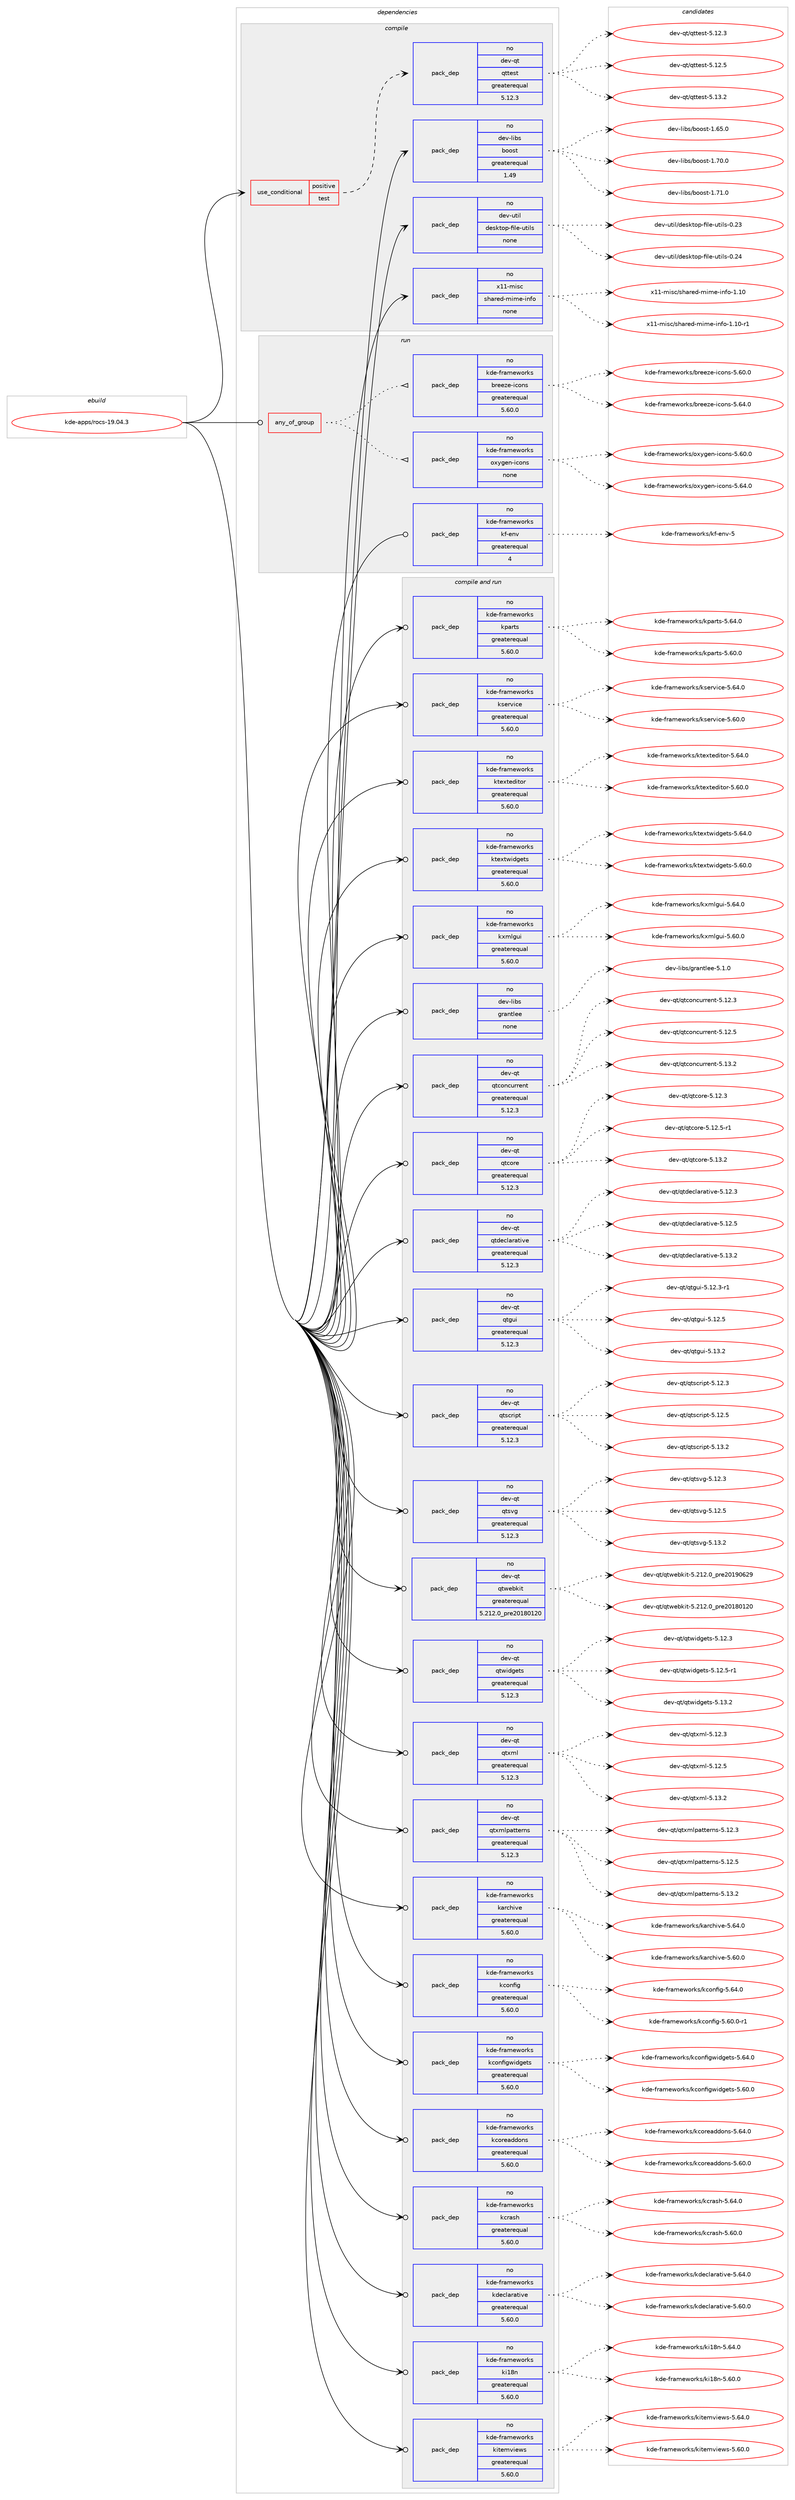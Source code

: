 digraph prolog {

# *************
# Graph options
# *************

newrank=true;
concentrate=true;
compound=true;
graph [rankdir=LR,fontname=Helvetica,fontsize=10,ranksep=1.5];#, ranksep=2.5, nodesep=0.2];
edge  [arrowhead=vee];
node  [fontname=Helvetica,fontsize=10];

# **********
# The ebuild
# **********

subgraph cluster_leftcol {
color=gray;
rank=same;
label=<<i>ebuild</i>>;
id [label="kde-apps/rocs-19.04.3", color=red, width=4, href="../kde-apps/rocs-19.04.3.svg"];
}

# ****************
# The dependencies
# ****************

subgraph cluster_midcol {
color=gray;
label=<<i>dependencies</i>>;
subgraph cluster_compile {
fillcolor="#eeeeee";
style=filled;
label=<<i>compile</i>>;
subgraph cond186994 {
dependency762893 [label=<<TABLE BORDER="0" CELLBORDER="1" CELLSPACING="0" CELLPADDING="4"><TR><TD ROWSPAN="3" CELLPADDING="10">use_conditional</TD></TR><TR><TD>positive</TD></TR><TR><TD>test</TD></TR></TABLE>>, shape=none, color=red];
subgraph pack562805 {
dependency762894 [label=<<TABLE BORDER="0" CELLBORDER="1" CELLSPACING="0" CELLPADDING="4" WIDTH="220"><TR><TD ROWSPAN="6" CELLPADDING="30">pack_dep</TD></TR><TR><TD WIDTH="110">no</TD></TR><TR><TD>dev-qt</TD></TR><TR><TD>qttest</TD></TR><TR><TD>greaterequal</TD></TR><TR><TD>5.12.3</TD></TR></TABLE>>, shape=none, color=blue];
}
dependency762893:e -> dependency762894:w [weight=20,style="dashed",arrowhead="vee"];
}
id:e -> dependency762893:w [weight=20,style="solid",arrowhead="vee"];
subgraph pack562806 {
dependency762895 [label=<<TABLE BORDER="0" CELLBORDER="1" CELLSPACING="0" CELLPADDING="4" WIDTH="220"><TR><TD ROWSPAN="6" CELLPADDING="30">pack_dep</TD></TR><TR><TD WIDTH="110">no</TD></TR><TR><TD>dev-libs</TD></TR><TR><TD>boost</TD></TR><TR><TD>greaterequal</TD></TR><TR><TD>1.49</TD></TR></TABLE>>, shape=none, color=blue];
}
id:e -> dependency762895:w [weight=20,style="solid",arrowhead="vee"];
subgraph pack562807 {
dependency762896 [label=<<TABLE BORDER="0" CELLBORDER="1" CELLSPACING="0" CELLPADDING="4" WIDTH="220"><TR><TD ROWSPAN="6" CELLPADDING="30">pack_dep</TD></TR><TR><TD WIDTH="110">no</TD></TR><TR><TD>dev-util</TD></TR><TR><TD>desktop-file-utils</TD></TR><TR><TD>none</TD></TR><TR><TD></TD></TR></TABLE>>, shape=none, color=blue];
}
id:e -> dependency762896:w [weight=20,style="solid",arrowhead="vee"];
subgraph pack562808 {
dependency762897 [label=<<TABLE BORDER="0" CELLBORDER="1" CELLSPACING="0" CELLPADDING="4" WIDTH="220"><TR><TD ROWSPAN="6" CELLPADDING="30">pack_dep</TD></TR><TR><TD WIDTH="110">no</TD></TR><TR><TD>x11-misc</TD></TR><TR><TD>shared-mime-info</TD></TR><TR><TD>none</TD></TR><TR><TD></TD></TR></TABLE>>, shape=none, color=blue];
}
id:e -> dependency762897:w [weight=20,style="solid",arrowhead="vee"];
}
subgraph cluster_compileandrun {
fillcolor="#eeeeee";
style=filled;
label=<<i>compile and run</i>>;
subgraph pack562809 {
dependency762898 [label=<<TABLE BORDER="0" CELLBORDER="1" CELLSPACING="0" CELLPADDING="4" WIDTH="220"><TR><TD ROWSPAN="6" CELLPADDING="30">pack_dep</TD></TR><TR><TD WIDTH="110">no</TD></TR><TR><TD>dev-libs</TD></TR><TR><TD>grantlee</TD></TR><TR><TD>none</TD></TR><TR><TD></TD></TR></TABLE>>, shape=none, color=blue];
}
id:e -> dependency762898:w [weight=20,style="solid",arrowhead="odotvee"];
subgraph pack562810 {
dependency762899 [label=<<TABLE BORDER="0" CELLBORDER="1" CELLSPACING="0" CELLPADDING="4" WIDTH="220"><TR><TD ROWSPAN="6" CELLPADDING="30">pack_dep</TD></TR><TR><TD WIDTH="110">no</TD></TR><TR><TD>dev-qt</TD></TR><TR><TD>qtconcurrent</TD></TR><TR><TD>greaterequal</TD></TR><TR><TD>5.12.3</TD></TR></TABLE>>, shape=none, color=blue];
}
id:e -> dependency762899:w [weight=20,style="solid",arrowhead="odotvee"];
subgraph pack562811 {
dependency762900 [label=<<TABLE BORDER="0" CELLBORDER="1" CELLSPACING="0" CELLPADDING="4" WIDTH="220"><TR><TD ROWSPAN="6" CELLPADDING="30">pack_dep</TD></TR><TR><TD WIDTH="110">no</TD></TR><TR><TD>dev-qt</TD></TR><TR><TD>qtcore</TD></TR><TR><TD>greaterequal</TD></TR><TR><TD>5.12.3</TD></TR></TABLE>>, shape=none, color=blue];
}
id:e -> dependency762900:w [weight=20,style="solid",arrowhead="odotvee"];
subgraph pack562812 {
dependency762901 [label=<<TABLE BORDER="0" CELLBORDER="1" CELLSPACING="0" CELLPADDING="4" WIDTH="220"><TR><TD ROWSPAN="6" CELLPADDING="30">pack_dep</TD></TR><TR><TD WIDTH="110">no</TD></TR><TR><TD>dev-qt</TD></TR><TR><TD>qtdeclarative</TD></TR><TR><TD>greaterequal</TD></TR><TR><TD>5.12.3</TD></TR></TABLE>>, shape=none, color=blue];
}
id:e -> dependency762901:w [weight=20,style="solid",arrowhead="odotvee"];
subgraph pack562813 {
dependency762902 [label=<<TABLE BORDER="0" CELLBORDER="1" CELLSPACING="0" CELLPADDING="4" WIDTH="220"><TR><TD ROWSPAN="6" CELLPADDING="30">pack_dep</TD></TR><TR><TD WIDTH="110">no</TD></TR><TR><TD>dev-qt</TD></TR><TR><TD>qtgui</TD></TR><TR><TD>greaterequal</TD></TR><TR><TD>5.12.3</TD></TR></TABLE>>, shape=none, color=blue];
}
id:e -> dependency762902:w [weight=20,style="solid",arrowhead="odotvee"];
subgraph pack562814 {
dependency762903 [label=<<TABLE BORDER="0" CELLBORDER="1" CELLSPACING="0" CELLPADDING="4" WIDTH="220"><TR><TD ROWSPAN="6" CELLPADDING="30">pack_dep</TD></TR><TR><TD WIDTH="110">no</TD></TR><TR><TD>dev-qt</TD></TR><TR><TD>qtscript</TD></TR><TR><TD>greaterequal</TD></TR><TR><TD>5.12.3</TD></TR></TABLE>>, shape=none, color=blue];
}
id:e -> dependency762903:w [weight=20,style="solid",arrowhead="odotvee"];
subgraph pack562815 {
dependency762904 [label=<<TABLE BORDER="0" CELLBORDER="1" CELLSPACING="0" CELLPADDING="4" WIDTH="220"><TR><TD ROWSPAN="6" CELLPADDING="30">pack_dep</TD></TR><TR><TD WIDTH="110">no</TD></TR><TR><TD>dev-qt</TD></TR><TR><TD>qtsvg</TD></TR><TR><TD>greaterequal</TD></TR><TR><TD>5.12.3</TD></TR></TABLE>>, shape=none, color=blue];
}
id:e -> dependency762904:w [weight=20,style="solid",arrowhead="odotvee"];
subgraph pack562816 {
dependency762905 [label=<<TABLE BORDER="0" CELLBORDER="1" CELLSPACING="0" CELLPADDING="4" WIDTH="220"><TR><TD ROWSPAN="6" CELLPADDING="30">pack_dep</TD></TR><TR><TD WIDTH="110">no</TD></TR><TR><TD>dev-qt</TD></TR><TR><TD>qtwebkit</TD></TR><TR><TD>greaterequal</TD></TR><TR><TD>5.212.0_pre20180120</TD></TR></TABLE>>, shape=none, color=blue];
}
id:e -> dependency762905:w [weight=20,style="solid",arrowhead="odotvee"];
subgraph pack562817 {
dependency762906 [label=<<TABLE BORDER="0" CELLBORDER="1" CELLSPACING="0" CELLPADDING="4" WIDTH="220"><TR><TD ROWSPAN="6" CELLPADDING="30">pack_dep</TD></TR><TR><TD WIDTH="110">no</TD></TR><TR><TD>dev-qt</TD></TR><TR><TD>qtwidgets</TD></TR><TR><TD>greaterequal</TD></TR><TR><TD>5.12.3</TD></TR></TABLE>>, shape=none, color=blue];
}
id:e -> dependency762906:w [weight=20,style="solid",arrowhead="odotvee"];
subgraph pack562818 {
dependency762907 [label=<<TABLE BORDER="0" CELLBORDER="1" CELLSPACING="0" CELLPADDING="4" WIDTH="220"><TR><TD ROWSPAN="6" CELLPADDING="30">pack_dep</TD></TR><TR><TD WIDTH="110">no</TD></TR><TR><TD>dev-qt</TD></TR><TR><TD>qtxml</TD></TR><TR><TD>greaterequal</TD></TR><TR><TD>5.12.3</TD></TR></TABLE>>, shape=none, color=blue];
}
id:e -> dependency762907:w [weight=20,style="solid",arrowhead="odotvee"];
subgraph pack562819 {
dependency762908 [label=<<TABLE BORDER="0" CELLBORDER="1" CELLSPACING="0" CELLPADDING="4" WIDTH="220"><TR><TD ROWSPAN="6" CELLPADDING="30">pack_dep</TD></TR><TR><TD WIDTH="110">no</TD></TR><TR><TD>dev-qt</TD></TR><TR><TD>qtxmlpatterns</TD></TR><TR><TD>greaterequal</TD></TR><TR><TD>5.12.3</TD></TR></TABLE>>, shape=none, color=blue];
}
id:e -> dependency762908:w [weight=20,style="solid",arrowhead="odotvee"];
subgraph pack562820 {
dependency762909 [label=<<TABLE BORDER="0" CELLBORDER="1" CELLSPACING="0" CELLPADDING="4" WIDTH="220"><TR><TD ROWSPAN="6" CELLPADDING="30">pack_dep</TD></TR><TR><TD WIDTH="110">no</TD></TR><TR><TD>kde-frameworks</TD></TR><TR><TD>karchive</TD></TR><TR><TD>greaterequal</TD></TR><TR><TD>5.60.0</TD></TR></TABLE>>, shape=none, color=blue];
}
id:e -> dependency762909:w [weight=20,style="solid",arrowhead="odotvee"];
subgraph pack562821 {
dependency762910 [label=<<TABLE BORDER="0" CELLBORDER="1" CELLSPACING="0" CELLPADDING="4" WIDTH="220"><TR><TD ROWSPAN="6" CELLPADDING="30">pack_dep</TD></TR><TR><TD WIDTH="110">no</TD></TR><TR><TD>kde-frameworks</TD></TR><TR><TD>kconfig</TD></TR><TR><TD>greaterequal</TD></TR><TR><TD>5.60.0</TD></TR></TABLE>>, shape=none, color=blue];
}
id:e -> dependency762910:w [weight=20,style="solid",arrowhead="odotvee"];
subgraph pack562822 {
dependency762911 [label=<<TABLE BORDER="0" CELLBORDER="1" CELLSPACING="0" CELLPADDING="4" WIDTH="220"><TR><TD ROWSPAN="6" CELLPADDING="30">pack_dep</TD></TR><TR><TD WIDTH="110">no</TD></TR><TR><TD>kde-frameworks</TD></TR><TR><TD>kconfigwidgets</TD></TR><TR><TD>greaterequal</TD></TR><TR><TD>5.60.0</TD></TR></TABLE>>, shape=none, color=blue];
}
id:e -> dependency762911:w [weight=20,style="solid",arrowhead="odotvee"];
subgraph pack562823 {
dependency762912 [label=<<TABLE BORDER="0" CELLBORDER="1" CELLSPACING="0" CELLPADDING="4" WIDTH="220"><TR><TD ROWSPAN="6" CELLPADDING="30">pack_dep</TD></TR><TR><TD WIDTH="110">no</TD></TR><TR><TD>kde-frameworks</TD></TR><TR><TD>kcoreaddons</TD></TR><TR><TD>greaterequal</TD></TR><TR><TD>5.60.0</TD></TR></TABLE>>, shape=none, color=blue];
}
id:e -> dependency762912:w [weight=20,style="solid",arrowhead="odotvee"];
subgraph pack562824 {
dependency762913 [label=<<TABLE BORDER="0" CELLBORDER="1" CELLSPACING="0" CELLPADDING="4" WIDTH="220"><TR><TD ROWSPAN="6" CELLPADDING="30">pack_dep</TD></TR><TR><TD WIDTH="110">no</TD></TR><TR><TD>kde-frameworks</TD></TR><TR><TD>kcrash</TD></TR><TR><TD>greaterequal</TD></TR><TR><TD>5.60.0</TD></TR></TABLE>>, shape=none, color=blue];
}
id:e -> dependency762913:w [weight=20,style="solid",arrowhead="odotvee"];
subgraph pack562825 {
dependency762914 [label=<<TABLE BORDER="0" CELLBORDER="1" CELLSPACING="0" CELLPADDING="4" WIDTH="220"><TR><TD ROWSPAN="6" CELLPADDING="30">pack_dep</TD></TR><TR><TD WIDTH="110">no</TD></TR><TR><TD>kde-frameworks</TD></TR><TR><TD>kdeclarative</TD></TR><TR><TD>greaterequal</TD></TR><TR><TD>5.60.0</TD></TR></TABLE>>, shape=none, color=blue];
}
id:e -> dependency762914:w [weight=20,style="solid",arrowhead="odotvee"];
subgraph pack562826 {
dependency762915 [label=<<TABLE BORDER="0" CELLBORDER="1" CELLSPACING="0" CELLPADDING="4" WIDTH="220"><TR><TD ROWSPAN="6" CELLPADDING="30">pack_dep</TD></TR><TR><TD WIDTH="110">no</TD></TR><TR><TD>kde-frameworks</TD></TR><TR><TD>ki18n</TD></TR><TR><TD>greaterequal</TD></TR><TR><TD>5.60.0</TD></TR></TABLE>>, shape=none, color=blue];
}
id:e -> dependency762915:w [weight=20,style="solid",arrowhead="odotvee"];
subgraph pack562827 {
dependency762916 [label=<<TABLE BORDER="0" CELLBORDER="1" CELLSPACING="0" CELLPADDING="4" WIDTH="220"><TR><TD ROWSPAN="6" CELLPADDING="30">pack_dep</TD></TR><TR><TD WIDTH="110">no</TD></TR><TR><TD>kde-frameworks</TD></TR><TR><TD>kitemviews</TD></TR><TR><TD>greaterequal</TD></TR><TR><TD>5.60.0</TD></TR></TABLE>>, shape=none, color=blue];
}
id:e -> dependency762916:w [weight=20,style="solid",arrowhead="odotvee"];
subgraph pack562828 {
dependency762917 [label=<<TABLE BORDER="0" CELLBORDER="1" CELLSPACING="0" CELLPADDING="4" WIDTH="220"><TR><TD ROWSPAN="6" CELLPADDING="30">pack_dep</TD></TR><TR><TD WIDTH="110">no</TD></TR><TR><TD>kde-frameworks</TD></TR><TR><TD>kparts</TD></TR><TR><TD>greaterequal</TD></TR><TR><TD>5.60.0</TD></TR></TABLE>>, shape=none, color=blue];
}
id:e -> dependency762917:w [weight=20,style="solid",arrowhead="odotvee"];
subgraph pack562829 {
dependency762918 [label=<<TABLE BORDER="0" CELLBORDER="1" CELLSPACING="0" CELLPADDING="4" WIDTH="220"><TR><TD ROWSPAN="6" CELLPADDING="30">pack_dep</TD></TR><TR><TD WIDTH="110">no</TD></TR><TR><TD>kde-frameworks</TD></TR><TR><TD>kservice</TD></TR><TR><TD>greaterequal</TD></TR><TR><TD>5.60.0</TD></TR></TABLE>>, shape=none, color=blue];
}
id:e -> dependency762918:w [weight=20,style="solid",arrowhead="odotvee"];
subgraph pack562830 {
dependency762919 [label=<<TABLE BORDER="0" CELLBORDER="1" CELLSPACING="0" CELLPADDING="4" WIDTH="220"><TR><TD ROWSPAN="6" CELLPADDING="30">pack_dep</TD></TR><TR><TD WIDTH="110">no</TD></TR><TR><TD>kde-frameworks</TD></TR><TR><TD>ktexteditor</TD></TR><TR><TD>greaterequal</TD></TR><TR><TD>5.60.0</TD></TR></TABLE>>, shape=none, color=blue];
}
id:e -> dependency762919:w [weight=20,style="solid",arrowhead="odotvee"];
subgraph pack562831 {
dependency762920 [label=<<TABLE BORDER="0" CELLBORDER="1" CELLSPACING="0" CELLPADDING="4" WIDTH="220"><TR><TD ROWSPAN="6" CELLPADDING="30">pack_dep</TD></TR><TR><TD WIDTH="110">no</TD></TR><TR><TD>kde-frameworks</TD></TR><TR><TD>ktextwidgets</TD></TR><TR><TD>greaterequal</TD></TR><TR><TD>5.60.0</TD></TR></TABLE>>, shape=none, color=blue];
}
id:e -> dependency762920:w [weight=20,style="solid",arrowhead="odotvee"];
subgraph pack562832 {
dependency762921 [label=<<TABLE BORDER="0" CELLBORDER="1" CELLSPACING="0" CELLPADDING="4" WIDTH="220"><TR><TD ROWSPAN="6" CELLPADDING="30">pack_dep</TD></TR><TR><TD WIDTH="110">no</TD></TR><TR><TD>kde-frameworks</TD></TR><TR><TD>kxmlgui</TD></TR><TR><TD>greaterequal</TD></TR><TR><TD>5.60.0</TD></TR></TABLE>>, shape=none, color=blue];
}
id:e -> dependency762921:w [weight=20,style="solid",arrowhead="odotvee"];
}
subgraph cluster_run {
fillcolor="#eeeeee";
style=filled;
label=<<i>run</i>>;
subgraph any12688 {
dependency762922 [label=<<TABLE BORDER="0" CELLBORDER="1" CELLSPACING="0" CELLPADDING="4"><TR><TD CELLPADDING="10">any_of_group</TD></TR></TABLE>>, shape=none, color=red];subgraph pack562833 {
dependency762923 [label=<<TABLE BORDER="0" CELLBORDER="1" CELLSPACING="0" CELLPADDING="4" WIDTH="220"><TR><TD ROWSPAN="6" CELLPADDING="30">pack_dep</TD></TR><TR><TD WIDTH="110">no</TD></TR><TR><TD>kde-frameworks</TD></TR><TR><TD>breeze-icons</TD></TR><TR><TD>greaterequal</TD></TR><TR><TD>5.60.0</TD></TR></TABLE>>, shape=none, color=blue];
}
dependency762922:e -> dependency762923:w [weight=20,style="dotted",arrowhead="oinv"];
subgraph pack562834 {
dependency762924 [label=<<TABLE BORDER="0" CELLBORDER="1" CELLSPACING="0" CELLPADDING="4" WIDTH="220"><TR><TD ROWSPAN="6" CELLPADDING="30">pack_dep</TD></TR><TR><TD WIDTH="110">no</TD></TR><TR><TD>kde-frameworks</TD></TR><TR><TD>oxygen-icons</TD></TR><TR><TD>none</TD></TR><TR><TD></TD></TR></TABLE>>, shape=none, color=blue];
}
dependency762922:e -> dependency762924:w [weight=20,style="dotted",arrowhead="oinv"];
}
id:e -> dependency762922:w [weight=20,style="solid",arrowhead="odot"];
subgraph pack562835 {
dependency762925 [label=<<TABLE BORDER="0" CELLBORDER="1" CELLSPACING="0" CELLPADDING="4" WIDTH="220"><TR><TD ROWSPAN="6" CELLPADDING="30">pack_dep</TD></TR><TR><TD WIDTH="110">no</TD></TR><TR><TD>kde-frameworks</TD></TR><TR><TD>kf-env</TD></TR><TR><TD>greaterequal</TD></TR><TR><TD>4</TD></TR></TABLE>>, shape=none, color=blue];
}
id:e -> dependency762925:w [weight=20,style="solid",arrowhead="odot"];
}
}

# **************
# The candidates
# **************

subgraph cluster_choices {
rank=same;
color=gray;
label=<<i>candidates</i>>;

subgraph choice562805 {
color=black;
nodesep=1;
choice100101118451131164711311611610111511645534649504651 [label="dev-qt/qttest-5.12.3", color=red, width=4,href="../dev-qt/qttest-5.12.3.svg"];
choice100101118451131164711311611610111511645534649504653 [label="dev-qt/qttest-5.12.5", color=red, width=4,href="../dev-qt/qttest-5.12.5.svg"];
choice100101118451131164711311611610111511645534649514650 [label="dev-qt/qttest-5.13.2", color=red, width=4,href="../dev-qt/qttest-5.13.2.svg"];
dependency762894:e -> choice100101118451131164711311611610111511645534649504651:w [style=dotted,weight="100"];
dependency762894:e -> choice100101118451131164711311611610111511645534649504653:w [style=dotted,weight="100"];
dependency762894:e -> choice100101118451131164711311611610111511645534649514650:w [style=dotted,weight="100"];
}
subgraph choice562806 {
color=black;
nodesep=1;
choice1001011184510810598115479811111111511645494654534648 [label="dev-libs/boost-1.65.0", color=red, width=4,href="../dev-libs/boost-1.65.0.svg"];
choice1001011184510810598115479811111111511645494655484648 [label="dev-libs/boost-1.70.0", color=red, width=4,href="../dev-libs/boost-1.70.0.svg"];
choice1001011184510810598115479811111111511645494655494648 [label="dev-libs/boost-1.71.0", color=red, width=4,href="../dev-libs/boost-1.71.0.svg"];
dependency762895:e -> choice1001011184510810598115479811111111511645494654534648:w [style=dotted,weight="100"];
dependency762895:e -> choice1001011184510810598115479811111111511645494655484648:w [style=dotted,weight="100"];
dependency762895:e -> choice1001011184510810598115479811111111511645494655494648:w [style=dotted,weight="100"];
}
subgraph choice562807 {
color=black;
nodesep=1;
choice100101118451171161051084710010111510711611111245102105108101451171161051081154548465051 [label="dev-util/desktop-file-utils-0.23", color=red, width=4,href="../dev-util/desktop-file-utils-0.23.svg"];
choice100101118451171161051084710010111510711611111245102105108101451171161051081154548465052 [label="dev-util/desktop-file-utils-0.24", color=red, width=4,href="../dev-util/desktop-file-utils-0.24.svg"];
dependency762896:e -> choice100101118451171161051084710010111510711611111245102105108101451171161051081154548465051:w [style=dotted,weight="100"];
dependency762896:e -> choice100101118451171161051084710010111510711611111245102105108101451171161051081154548465052:w [style=dotted,weight="100"];
}
subgraph choice562808 {
color=black;
nodesep=1;
choice12049494510910511599471151049711410110045109105109101451051101021114549464948 [label="x11-misc/shared-mime-info-1.10", color=red, width=4,href="../x11-misc/shared-mime-info-1.10.svg"];
choice120494945109105115994711510497114101100451091051091014510511010211145494649484511449 [label="x11-misc/shared-mime-info-1.10-r1", color=red, width=4,href="../x11-misc/shared-mime-info-1.10-r1.svg"];
dependency762897:e -> choice12049494510910511599471151049711410110045109105109101451051101021114549464948:w [style=dotted,weight="100"];
dependency762897:e -> choice120494945109105115994711510497114101100451091051091014510511010211145494649484511449:w [style=dotted,weight="100"];
}
subgraph choice562809 {
color=black;
nodesep=1;
choice10010111845108105981154710311497110116108101101455346494648 [label="dev-libs/grantlee-5.1.0", color=red, width=4,href="../dev-libs/grantlee-5.1.0.svg"];
dependency762898:e -> choice10010111845108105981154710311497110116108101101455346494648:w [style=dotted,weight="100"];
}
subgraph choice562810 {
color=black;
nodesep=1;
choice1001011184511311647113116991111109911711411410111011645534649504651 [label="dev-qt/qtconcurrent-5.12.3", color=red, width=4,href="../dev-qt/qtconcurrent-5.12.3.svg"];
choice1001011184511311647113116991111109911711411410111011645534649504653 [label="dev-qt/qtconcurrent-5.12.5", color=red, width=4,href="../dev-qt/qtconcurrent-5.12.5.svg"];
choice1001011184511311647113116991111109911711411410111011645534649514650 [label="dev-qt/qtconcurrent-5.13.2", color=red, width=4,href="../dev-qt/qtconcurrent-5.13.2.svg"];
dependency762899:e -> choice1001011184511311647113116991111109911711411410111011645534649504651:w [style=dotted,weight="100"];
dependency762899:e -> choice1001011184511311647113116991111109911711411410111011645534649504653:w [style=dotted,weight="100"];
dependency762899:e -> choice1001011184511311647113116991111109911711411410111011645534649514650:w [style=dotted,weight="100"];
}
subgraph choice562811 {
color=black;
nodesep=1;
choice10010111845113116471131169911111410145534649504651 [label="dev-qt/qtcore-5.12.3", color=red, width=4,href="../dev-qt/qtcore-5.12.3.svg"];
choice100101118451131164711311699111114101455346495046534511449 [label="dev-qt/qtcore-5.12.5-r1", color=red, width=4,href="../dev-qt/qtcore-5.12.5-r1.svg"];
choice10010111845113116471131169911111410145534649514650 [label="dev-qt/qtcore-5.13.2", color=red, width=4,href="../dev-qt/qtcore-5.13.2.svg"];
dependency762900:e -> choice10010111845113116471131169911111410145534649504651:w [style=dotted,weight="100"];
dependency762900:e -> choice100101118451131164711311699111114101455346495046534511449:w [style=dotted,weight="100"];
dependency762900:e -> choice10010111845113116471131169911111410145534649514650:w [style=dotted,weight="100"];
}
subgraph choice562812 {
color=black;
nodesep=1;
choice100101118451131164711311610010199108971149711610511810145534649504651 [label="dev-qt/qtdeclarative-5.12.3", color=red, width=4,href="../dev-qt/qtdeclarative-5.12.3.svg"];
choice100101118451131164711311610010199108971149711610511810145534649504653 [label="dev-qt/qtdeclarative-5.12.5", color=red, width=4,href="../dev-qt/qtdeclarative-5.12.5.svg"];
choice100101118451131164711311610010199108971149711610511810145534649514650 [label="dev-qt/qtdeclarative-5.13.2", color=red, width=4,href="../dev-qt/qtdeclarative-5.13.2.svg"];
dependency762901:e -> choice100101118451131164711311610010199108971149711610511810145534649504651:w [style=dotted,weight="100"];
dependency762901:e -> choice100101118451131164711311610010199108971149711610511810145534649504653:w [style=dotted,weight="100"];
dependency762901:e -> choice100101118451131164711311610010199108971149711610511810145534649514650:w [style=dotted,weight="100"];
}
subgraph choice562813 {
color=black;
nodesep=1;
choice1001011184511311647113116103117105455346495046514511449 [label="dev-qt/qtgui-5.12.3-r1", color=red, width=4,href="../dev-qt/qtgui-5.12.3-r1.svg"];
choice100101118451131164711311610311710545534649504653 [label="dev-qt/qtgui-5.12.5", color=red, width=4,href="../dev-qt/qtgui-5.12.5.svg"];
choice100101118451131164711311610311710545534649514650 [label="dev-qt/qtgui-5.13.2", color=red, width=4,href="../dev-qt/qtgui-5.13.2.svg"];
dependency762902:e -> choice1001011184511311647113116103117105455346495046514511449:w [style=dotted,weight="100"];
dependency762902:e -> choice100101118451131164711311610311710545534649504653:w [style=dotted,weight="100"];
dependency762902:e -> choice100101118451131164711311610311710545534649514650:w [style=dotted,weight="100"];
}
subgraph choice562814 {
color=black;
nodesep=1;
choice10010111845113116471131161159911410511211645534649504651 [label="dev-qt/qtscript-5.12.3", color=red, width=4,href="../dev-qt/qtscript-5.12.3.svg"];
choice10010111845113116471131161159911410511211645534649504653 [label="dev-qt/qtscript-5.12.5", color=red, width=4,href="../dev-qt/qtscript-5.12.5.svg"];
choice10010111845113116471131161159911410511211645534649514650 [label="dev-qt/qtscript-5.13.2", color=red, width=4,href="../dev-qt/qtscript-5.13.2.svg"];
dependency762903:e -> choice10010111845113116471131161159911410511211645534649504651:w [style=dotted,weight="100"];
dependency762903:e -> choice10010111845113116471131161159911410511211645534649504653:w [style=dotted,weight="100"];
dependency762903:e -> choice10010111845113116471131161159911410511211645534649514650:w [style=dotted,weight="100"];
}
subgraph choice562815 {
color=black;
nodesep=1;
choice100101118451131164711311611511810345534649504651 [label="dev-qt/qtsvg-5.12.3", color=red, width=4,href="../dev-qt/qtsvg-5.12.3.svg"];
choice100101118451131164711311611511810345534649504653 [label="dev-qt/qtsvg-5.12.5", color=red, width=4,href="../dev-qt/qtsvg-5.12.5.svg"];
choice100101118451131164711311611511810345534649514650 [label="dev-qt/qtsvg-5.13.2", color=red, width=4,href="../dev-qt/qtsvg-5.13.2.svg"];
dependency762904:e -> choice100101118451131164711311611511810345534649504651:w [style=dotted,weight="100"];
dependency762904:e -> choice100101118451131164711311611511810345534649504653:w [style=dotted,weight="100"];
dependency762904:e -> choice100101118451131164711311611511810345534649514650:w [style=dotted,weight="100"];
}
subgraph choice562816 {
color=black;
nodesep=1;
choice1001011184511311647113116119101981071051164553465049504648951121141015048495648495048 [label="dev-qt/qtwebkit-5.212.0_pre20180120", color=red, width=4,href="../dev-qt/qtwebkit-5.212.0_pre20180120.svg"];
choice1001011184511311647113116119101981071051164553465049504648951121141015048495748545057 [label="dev-qt/qtwebkit-5.212.0_pre20190629", color=red, width=4,href="../dev-qt/qtwebkit-5.212.0_pre20190629.svg"];
dependency762905:e -> choice1001011184511311647113116119101981071051164553465049504648951121141015048495648495048:w [style=dotted,weight="100"];
dependency762905:e -> choice1001011184511311647113116119101981071051164553465049504648951121141015048495748545057:w [style=dotted,weight="100"];
}
subgraph choice562817 {
color=black;
nodesep=1;
choice100101118451131164711311611910510010310111611545534649504651 [label="dev-qt/qtwidgets-5.12.3", color=red, width=4,href="../dev-qt/qtwidgets-5.12.3.svg"];
choice1001011184511311647113116119105100103101116115455346495046534511449 [label="dev-qt/qtwidgets-5.12.5-r1", color=red, width=4,href="../dev-qt/qtwidgets-5.12.5-r1.svg"];
choice100101118451131164711311611910510010310111611545534649514650 [label="dev-qt/qtwidgets-5.13.2", color=red, width=4,href="../dev-qt/qtwidgets-5.13.2.svg"];
dependency762906:e -> choice100101118451131164711311611910510010310111611545534649504651:w [style=dotted,weight="100"];
dependency762906:e -> choice1001011184511311647113116119105100103101116115455346495046534511449:w [style=dotted,weight="100"];
dependency762906:e -> choice100101118451131164711311611910510010310111611545534649514650:w [style=dotted,weight="100"];
}
subgraph choice562818 {
color=black;
nodesep=1;
choice100101118451131164711311612010910845534649504651 [label="dev-qt/qtxml-5.12.3", color=red, width=4,href="../dev-qt/qtxml-5.12.3.svg"];
choice100101118451131164711311612010910845534649504653 [label="dev-qt/qtxml-5.12.5", color=red, width=4,href="../dev-qt/qtxml-5.12.5.svg"];
choice100101118451131164711311612010910845534649514650 [label="dev-qt/qtxml-5.13.2", color=red, width=4,href="../dev-qt/qtxml-5.13.2.svg"];
dependency762907:e -> choice100101118451131164711311612010910845534649504651:w [style=dotted,weight="100"];
dependency762907:e -> choice100101118451131164711311612010910845534649504653:w [style=dotted,weight="100"];
dependency762907:e -> choice100101118451131164711311612010910845534649514650:w [style=dotted,weight="100"];
}
subgraph choice562819 {
color=black;
nodesep=1;
choice10010111845113116471131161201091081129711611610111411011545534649504651 [label="dev-qt/qtxmlpatterns-5.12.3", color=red, width=4,href="../dev-qt/qtxmlpatterns-5.12.3.svg"];
choice10010111845113116471131161201091081129711611610111411011545534649504653 [label="dev-qt/qtxmlpatterns-5.12.5", color=red, width=4,href="../dev-qt/qtxmlpatterns-5.12.5.svg"];
choice10010111845113116471131161201091081129711611610111411011545534649514650 [label="dev-qt/qtxmlpatterns-5.13.2", color=red, width=4,href="../dev-qt/qtxmlpatterns-5.13.2.svg"];
dependency762908:e -> choice10010111845113116471131161201091081129711611610111411011545534649504651:w [style=dotted,weight="100"];
dependency762908:e -> choice10010111845113116471131161201091081129711611610111411011545534649504653:w [style=dotted,weight="100"];
dependency762908:e -> choice10010111845113116471131161201091081129711611610111411011545534649514650:w [style=dotted,weight="100"];
}
subgraph choice562820 {
color=black;
nodesep=1;
choice107100101451021149710910111911111410711547107971149910410511810145534654484648 [label="kde-frameworks/karchive-5.60.0", color=red, width=4,href="../kde-frameworks/karchive-5.60.0.svg"];
choice107100101451021149710910111911111410711547107971149910410511810145534654524648 [label="kde-frameworks/karchive-5.64.0", color=red, width=4,href="../kde-frameworks/karchive-5.64.0.svg"];
dependency762909:e -> choice107100101451021149710910111911111410711547107971149910410511810145534654484648:w [style=dotted,weight="100"];
dependency762909:e -> choice107100101451021149710910111911111410711547107971149910410511810145534654524648:w [style=dotted,weight="100"];
}
subgraph choice562821 {
color=black;
nodesep=1;
choice10710010145102114971091011191111141071154710799111110102105103455346544846484511449 [label="kde-frameworks/kconfig-5.60.0-r1", color=red, width=4,href="../kde-frameworks/kconfig-5.60.0-r1.svg"];
choice1071001014510211497109101119111114107115471079911111010210510345534654524648 [label="kde-frameworks/kconfig-5.64.0", color=red, width=4,href="../kde-frameworks/kconfig-5.64.0.svg"];
dependency762910:e -> choice10710010145102114971091011191111141071154710799111110102105103455346544846484511449:w [style=dotted,weight="100"];
dependency762910:e -> choice1071001014510211497109101119111114107115471079911111010210510345534654524648:w [style=dotted,weight="100"];
}
subgraph choice562822 {
color=black;
nodesep=1;
choice1071001014510211497109101119111114107115471079911111010210510311910510010310111611545534654484648 [label="kde-frameworks/kconfigwidgets-5.60.0", color=red, width=4,href="../kde-frameworks/kconfigwidgets-5.60.0.svg"];
choice1071001014510211497109101119111114107115471079911111010210510311910510010310111611545534654524648 [label="kde-frameworks/kconfigwidgets-5.64.0", color=red, width=4,href="../kde-frameworks/kconfigwidgets-5.64.0.svg"];
dependency762911:e -> choice1071001014510211497109101119111114107115471079911111010210510311910510010310111611545534654484648:w [style=dotted,weight="100"];
dependency762911:e -> choice1071001014510211497109101119111114107115471079911111010210510311910510010310111611545534654524648:w [style=dotted,weight="100"];
}
subgraph choice562823 {
color=black;
nodesep=1;
choice107100101451021149710910111911111410711547107991111141019710010011111011545534654484648 [label="kde-frameworks/kcoreaddons-5.60.0", color=red, width=4,href="../kde-frameworks/kcoreaddons-5.60.0.svg"];
choice107100101451021149710910111911111410711547107991111141019710010011111011545534654524648 [label="kde-frameworks/kcoreaddons-5.64.0", color=red, width=4,href="../kde-frameworks/kcoreaddons-5.64.0.svg"];
dependency762912:e -> choice107100101451021149710910111911111410711547107991111141019710010011111011545534654484648:w [style=dotted,weight="100"];
dependency762912:e -> choice107100101451021149710910111911111410711547107991111141019710010011111011545534654524648:w [style=dotted,weight="100"];
}
subgraph choice562824 {
color=black;
nodesep=1;
choice107100101451021149710910111911111410711547107991149711510445534654484648 [label="kde-frameworks/kcrash-5.60.0", color=red, width=4,href="../kde-frameworks/kcrash-5.60.0.svg"];
choice107100101451021149710910111911111410711547107991149711510445534654524648 [label="kde-frameworks/kcrash-5.64.0", color=red, width=4,href="../kde-frameworks/kcrash-5.64.0.svg"];
dependency762913:e -> choice107100101451021149710910111911111410711547107991149711510445534654484648:w [style=dotted,weight="100"];
dependency762913:e -> choice107100101451021149710910111911111410711547107991149711510445534654524648:w [style=dotted,weight="100"];
}
subgraph choice562825 {
color=black;
nodesep=1;
choice10710010145102114971091011191111141071154710710010199108971149711610511810145534654484648 [label="kde-frameworks/kdeclarative-5.60.0", color=red, width=4,href="../kde-frameworks/kdeclarative-5.60.0.svg"];
choice10710010145102114971091011191111141071154710710010199108971149711610511810145534654524648 [label="kde-frameworks/kdeclarative-5.64.0", color=red, width=4,href="../kde-frameworks/kdeclarative-5.64.0.svg"];
dependency762914:e -> choice10710010145102114971091011191111141071154710710010199108971149711610511810145534654484648:w [style=dotted,weight="100"];
dependency762914:e -> choice10710010145102114971091011191111141071154710710010199108971149711610511810145534654524648:w [style=dotted,weight="100"];
}
subgraph choice562826 {
color=black;
nodesep=1;
choice107100101451021149710910111911111410711547107105495611045534654484648 [label="kde-frameworks/ki18n-5.60.0", color=red, width=4,href="../kde-frameworks/ki18n-5.60.0.svg"];
choice107100101451021149710910111911111410711547107105495611045534654524648 [label="kde-frameworks/ki18n-5.64.0", color=red, width=4,href="../kde-frameworks/ki18n-5.64.0.svg"];
dependency762915:e -> choice107100101451021149710910111911111410711547107105495611045534654484648:w [style=dotted,weight="100"];
dependency762915:e -> choice107100101451021149710910111911111410711547107105495611045534654524648:w [style=dotted,weight="100"];
}
subgraph choice562827 {
color=black;
nodesep=1;
choice10710010145102114971091011191111141071154710710511610110911810510111911545534654484648 [label="kde-frameworks/kitemviews-5.60.0", color=red, width=4,href="../kde-frameworks/kitemviews-5.60.0.svg"];
choice10710010145102114971091011191111141071154710710511610110911810510111911545534654524648 [label="kde-frameworks/kitemviews-5.64.0", color=red, width=4,href="../kde-frameworks/kitemviews-5.64.0.svg"];
dependency762916:e -> choice10710010145102114971091011191111141071154710710511610110911810510111911545534654484648:w [style=dotted,weight="100"];
dependency762916:e -> choice10710010145102114971091011191111141071154710710511610110911810510111911545534654524648:w [style=dotted,weight="100"];
}
subgraph choice562828 {
color=black;
nodesep=1;
choice1071001014510211497109101119111114107115471071129711411611545534654484648 [label="kde-frameworks/kparts-5.60.0", color=red, width=4,href="../kde-frameworks/kparts-5.60.0.svg"];
choice1071001014510211497109101119111114107115471071129711411611545534654524648 [label="kde-frameworks/kparts-5.64.0", color=red, width=4,href="../kde-frameworks/kparts-5.64.0.svg"];
dependency762917:e -> choice1071001014510211497109101119111114107115471071129711411611545534654484648:w [style=dotted,weight="100"];
dependency762917:e -> choice1071001014510211497109101119111114107115471071129711411611545534654524648:w [style=dotted,weight="100"];
}
subgraph choice562829 {
color=black;
nodesep=1;
choice1071001014510211497109101119111114107115471071151011141181059910145534654484648 [label="kde-frameworks/kservice-5.60.0", color=red, width=4,href="../kde-frameworks/kservice-5.60.0.svg"];
choice1071001014510211497109101119111114107115471071151011141181059910145534654524648 [label="kde-frameworks/kservice-5.64.0", color=red, width=4,href="../kde-frameworks/kservice-5.64.0.svg"];
dependency762918:e -> choice1071001014510211497109101119111114107115471071151011141181059910145534654484648:w [style=dotted,weight="100"];
dependency762918:e -> choice1071001014510211497109101119111114107115471071151011141181059910145534654524648:w [style=dotted,weight="100"];
}
subgraph choice562830 {
color=black;
nodesep=1;
choice10710010145102114971091011191111141071154710711610112011610110010511611111445534654484648 [label="kde-frameworks/ktexteditor-5.60.0", color=red, width=4,href="../kde-frameworks/ktexteditor-5.60.0.svg"];
choice10710010145102114971091011191111141071154710711610112011610110010511611111445534654524648 [label="kde-frameworks/ktexteditor-5.64.0", color=red, width=4,href="../kde-frameworks/ktexteditor-5.64.0.svg"];
dependency762919:e -> choice10710010145102114971091011191111141071154710711610112011610110010511611111445534654484648:w [style=dotted,weight="100"];
dependency762919:e -> choice10710010145102114971091011191111141071154710711610112011610110010511611111445534654524648:w [style=dotted,weight="100"];
}
subgraph choice562831 {
color=black;
nodesep=1;
choice10710010145102114971091011191111141071154710711610112011611910510010310111611545534654484648 [label="kde-frameworks/ktextwidgets-5.60.0", color=red, width=4,href="../kde-frameworks/ktextwidgets-5.60.0.svg"];
choice10710010145102114971091011191111141071154710711610112011611910510010310111611545534654524648 [label="kde-frameworks/ktextwidgets-5.64.0", color=red, width=4,href="../kde-frameworks/ktextwidgets-5.64.0.svg"];
dependency762920:e -> choice10710010145102114971091011191111141071154710711610112011611910510010310111611545534654484648:w [style=dotted,weight="100"];
dependency762920:e -> choice10710010145102114971091011191111141071154710711610112011611910510010310111611545534654524648:w [style=dotted,weight="100"];
}
subgraph choice562832 {
color=black;
nodesep=1;
choice10710010145102114971091011191111141071154710712010910810311710545534654484648 [label="kde-frameworks/kxmlgui-5.60.0", color=red, width=4,href="../kde-frameworks/kxmlgui-5.60.0.svg"];
choice10710010145102114971091011191111141071154710712010910810311710545534654524648 [label="kde-frameworks/kxmlgui-5.64.0", color=red, width=4,href="../kde-frameworks/kxmlgui-5.64.0.svg"];
dependency762921:e -> choice10710010145102114971091011191111141071154710712010910810311710545534654484648:w [style=dotted,weight="100"];
dependency762921:e -> choice10710010145102114971091011191111141071154710712010910810311710545534654524648:w [style=dotted,weight="100"];
}
subgraph choice562833 {
color=black;
nodesep=1;
choice10710010145102114971091011191111141071154798114101101122101451059911111011545534654484648 [label="kde-frameworks/breeze-icons-5.60.0", color=red, width=4,href="../kde-frameworks/breeze-icons-5.60.0.svg"];
choice10710010145102114971091011191111141071154798114101101122101451059911111011545534654524648 [label="kde-frameworks/breeze-icons-5.64.0", color=red, width=4,href="../kde-frameworks/breeze-icons-5.64.0.svg"];
dependency762923:e -> choice10710010145102114971091011191111141071154798114101101122101451059911111011545534654484648:w [style=dotted,weight="100"];
dependency762923:e -> choice10710010145102114971091011191111141071154798114101101122101451059911111011545534654524648:w [style=dotted,weight="100"];
}
subgraph choice562834 {
color=black;
nodesep=1;
choice107100101451021149710910111911111410711547111120121103101110451059911111011545534654484648 [label="kde-frameworks/oxygen-icons-5.60.0", color=red, width=4,href="../kde-frameworks/oxygen-icons-5.60.0.svg"];
choice107100101451021149710910111911111410711547111120121103101110451059911111011545534654524648 [label="kde-frameworks/oxygen-icons-5.64.0", color=red, width=4,href="../kde-frameworks/oxygen-icons-5.64.0.svg"];
dependency762924:e -> choice107100101451021149710910111911111410711547111120121103101110451059911111011545534654484648:w [style=dotted,weight="100"];
dependency762924:e -> choice107100101451021149710910111911111410711547111120121103101110451059911111011545534654524648:w [style=dotted,weight="100"];
}
subgraph choice562835 {
color=black;
nodesep=1;
choice107100101451021149710910111911111410711547107102451011101184553 [label="kde-frameworks/kf-env-5", color=red, width=4,href="../kde-frameworks/kf-env-5.svg"];
dependency762925:e -> choice107100101451021149710910111911111410711547107102451011101184553:w [style=dotted,weight="100"];
}
}

}
